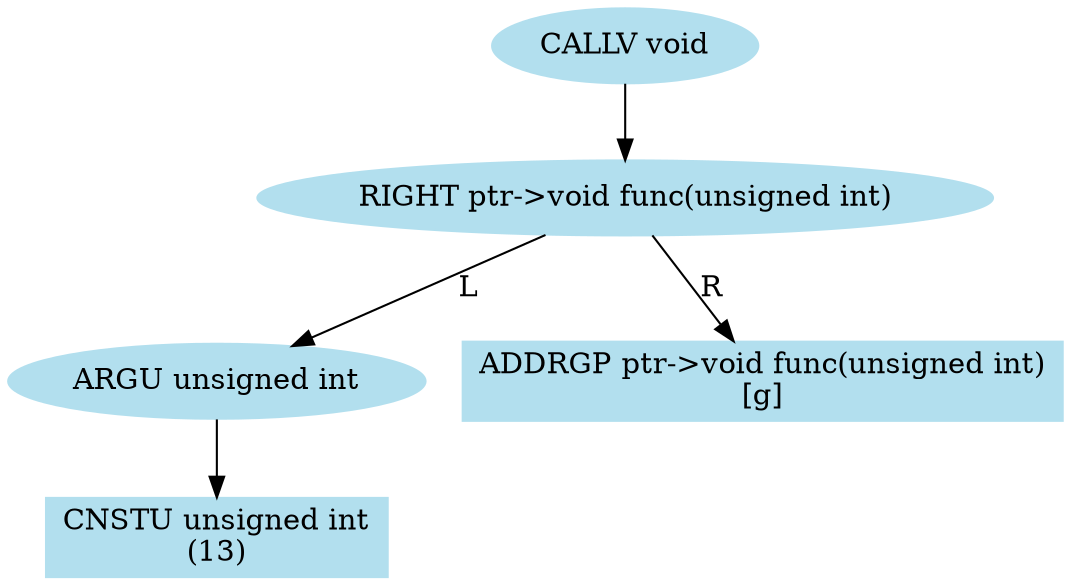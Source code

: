 ////////////////////////////////////////////////////////////////////////////////
// Generate the dot file for drawing semantic structure of statements

// File name: test.c
// Line number: 12
////////////////////////////////////////////////////////////////////////////////

digraph semantic_dag  {
    node [color=lightblue2, style=filled];

    v1 [label="CALLV void"];
    v2 [label="RIGHT ptr->void func(unsigned int)"];
    v1 -> v2;

    v3 [label="ARGU unsigned int"];
    v4 [label="ADDRGP ptr->void func(unsigned int)\n\[g\]", shape=box];
    v2 -> v3 [label="L"];
    v2 -> v4 [label="R"];

    v5 [label="CNSTU unsigned int\n\(13\)", shape=box];
    v3 -> v5;

}
